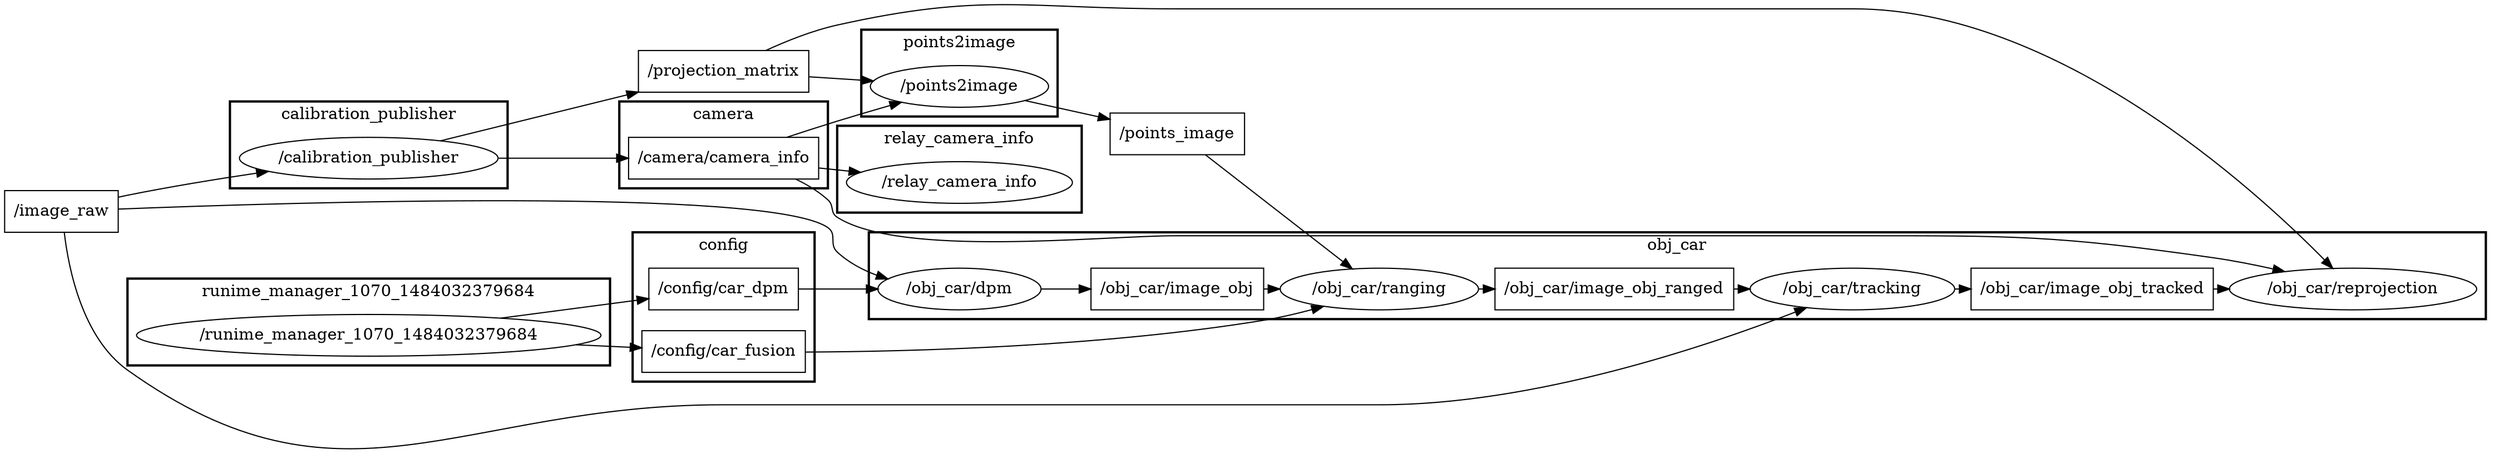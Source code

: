 digraph graphname {
	graph [bb="0,0,1764,374.73",
		compound=True,
		rank=same,
		rankdir=LR,
		ranksep=0.2
	];
	node [label="\N"];
	subgraph cluster_config {
		graph [bb="438,49.306,570,178.31",
			compound=True,
			label=config,
			lheight=0.21,
			lp="504,166.81",
			lwidth=0.49,
			rank=same,
			rankdir=LR,
			ranksep=0.2,
			style=bold
		];
		t__config_car_dpm		 [URL=topic_3A_config_car_dpm,
			height=0.5,
			label="/config/car_dpm",
			pos="504,129.31",
			shape=box,
			width=1.4861];
		t__config_car_fusion		 [URL=topic_3A_config_car_fusion,
			height=0.5,
			label="/config/car_fusion",
			pos="504,75.306",
			shape=box,
			width=1.6111];
	}
	subgraph cluster_obj_car {
		graph [bb="608,103.31,1756,178.31",
			compound=True,
			label=obj_car,
			lheight=0.21,
			lp="1182,166.81",
			lwidth=0.57,
			rank=same,
			rankdir=LR,
			ranksep=0.2,
			style=bold
		];
		t__obj_car_image_obj_tracked		 [URL=topic_3A_obj_car_image_obj_tracked,
			height=0.5,
			label="/obj_car/image_obj_tracked",
			pos="1479,129.31",
			shape=box,
			width=2.3472];
		n__obj_car_reprojection		 [URL=_obj_car_reprojection,
			height=0.5,
			label="/obj_car/reprojection",
			pos="1663,129.31",
			shape=ellipse,
			width=2.347];
		t__obj_car_image_obj_tracked -> n__obj_car_reprojection		 [penwidth=1,
			pos="e,1578.4,129.31 1563.5,129.31 1565.1,129.31 1566.6,129.31 1568.2,129.31"];
		t__obj_car_image_obj		 [URL=topic_3A_obj_car_image_obj,
			height=0.5,
			label="/obj_car/image_obj",
			pos="831,129.31",
			shape=box,
			width=1.6944];
		n__obj_car_ranging		 [URL=_obj_car_ranging,
			height=0.5,
			label="/obj_car/ranging",
			pos="975,129.31",
			shape=ellipse,
			width=1.9137];
		t__obj_car_image_obj -> n__obj_car_ranging		 [penwidth=1,
			pos="e,905.93,129.31 892.22,129.31 893.35,129.31 894.49,129.31 895.63,129.31"];
		t__obj_car_image_obj_ranged		 [URL=topic_3A_obj_car_image_obj_ranged,
			height=0.5,
			label="/obj_car/image_obj_ranged",
			pos="1141,129.31",
			shape=box,
			width=2.3056];
		n__obj_car_tracking		 [URL=_obj_car_tracking,
			height=0.5,
			label="/obj_car/tracking",
			pos="1309,129.31",
			shape=ellipse,
			width=1.9679];
		t__obj_car_image_obj_ranged -> n__obj_car_tracking		 [penwidth=1,
			pos="e,1237.7,129.31 1224,129.31 1225.2,129.31 1226.3,129.31 1227.5,129.31"];
		n__obj_car_dpm		 [URL=_obj_car_dpm,
			height=0.5,
			label="/obj_car/dpm",
			pos="674,129.31",
			shape=ellipse,
			width=1.6068];
		n__obj_car_dpm -> t__obj_car_image_obj		 [penwidth=1,
			pos="e,769.84,129.31 732.28,129.31 741.17,129.31 750.45,129.31 759.6,129.31"];
		n__obj_car_tracking -> t__obj_car_image_obj_tracked		 [penwidth=1,
			pos="e,1394.4,129.31 1380.3,129.31 1381.6,129.31 1382.9,129.31 1384.2,129.31"];
		n__obj_car_ranging -> t__obj_car_image_obj_ranged		 [penwidth=1,
			pos="e,1058,129.31 1044.1,129.31 1045.3,129.31 1046.4,129.31 1047.6,129.31"];
	}
	subgraph cluster_camera {
		graph [bb="430,216.31,578,291.31",
			compound=True,
			label=camera,
			lheight=0.21,
			lp="504,279.81",
			lwidth=0.56,
			rank=same,
			rankdir=LR,
			ranksep=0.2,
			style=bold
		];
		t__camera_camera_info		 [URL=topic_3A_camera_camera_info,
			height=0.5,
			label="/camera/camera_info",
			pos="504,242.31",
			shape=box,
			width=1.8333];
	}
	subgraph cluster_runime_manager_1070_1484032379684 {
		graph [bb="90,63.306,422,138.31",
			compound=True,
			label=runime_manager_1070_1484032379684,
			lheight=0.21,
			lp="256,126.81",
			lwidth=3.08,
			rank=same,
			rankdir=LR,
			ranksep=0.2,
			style=bold
		];
		n__runime_manager_1070_1484032379684		 [URL=_runime_manager_1070_1484032379684,
			height=0.5,
			label="/runime_manager_1070_1484032379684",
			pos="256,89.306",
			shape=ellipse,
			width=4.3691];
	}
	subgraph cluster_points2image {
		graph [bb="605,278.31,743,353.31",
			compound=True,
			label=points2image,
			lheight=0.21,
			lp="674,341.81",
			lwidth=1.03,
			rank=same,
			rankdir=LR,
			ranksep=0.2,
			style=bold
		];
		n__points2image		 [URL=_points2image,
			height=0.5,
			label="/points2image",
			pos="674,304.31",
			shape=ellipse,
			width=1.6971];
	}
	subgraph cluster_calibration_publisher {
		graph [bb="160,216.31,352,291.31",
			compound=True,
			label=calibration_publisher,
			lheight=0.21,
			lp="256,279.81",
			lwidth=1.60,
			rank=same,
			rankdir=LR,
			ranksep=0.2,
			style=bold
		];
		n__calibration_publisher		 [URL=_calibration_publisher,
			height=0.5,
			label="/calibration_publisher",
			pos="256,242.31",
			shape=ellipse,
			width=2.4373];
	}
	subgraph cluster_relay_camera_info {
		graph [bb="586,195.31,762,270.31",
			compound=True,
			label=relay_camera_info,
			lheight=0.21,
			lp="674,258.81",
			lwidth=1.43,
			rank=same,
			rankdir=LR,
			ranksep=0.2,
			style=bold
		];
		n__relay_camera_info		 [URL=_relay_camera_info,
			height=0.5,
			label="/relay_camera_info",
			pos="674,221.31",
			shape=ellipse,
			width=2.2026];
	}
	t__points_image	 [URL=topic_3A_points_image,
		height=0.5,
		label="/points_image",
		pos="831,263.31",
		shape=box,
		width=1.3056];
	t__points_image -> n__obj_car_ranging	 [penwidth=1,
		pos="e,955.6,146.67 851.15,245.23 876.2,221.6 920.18,180.09 948.16,153.69"];
	t__config_car_dpm -> n__obj_car_dpm	 [penwidth=1,
		pos="e,616.12,129.31 557.7,129.31 572.93,129.31 589.77,129.31 605.76,129.31"];
	t__config_car_fusion -> n__obj_car_ranging	 [penwidth=1,
		pos="e,935.32,114.38 562.3,74.887 638.36,75.332 776.51,79.631 892,102.31 903.03,104.47 914.65,107.69 925.55,111.15"];
	t__image_raw	 [URL=topic_3A_image_raw,
		height=0.5,
		label="/image_raw",
		pos="41,196.31",
		shape=box,
		width=1.125];
	t__image_raw -> n__obj_car_dpm	 [penwidth=1,
		pos="e,625.05,138.91 81.732,197.78 198.99,201.78 537.89,210.73 578,182.31 586.15,176.53 578.9,168.33 586,161.31 594.23,153.17 604.71,147.08 615.51,142.52"];
	t__image_raw -> n__obj_car_tracking	 [penwidth=1,
		pos="e,1276.9,113.24 42.424,178.05 44.212,147.85 52.572,87.946 90,59.306 236.16,-52.534 318.96,29.306 503,29.306 503,29.306 503,29.306 976,29.306 1085.1,29.306 1206.2,79.462 1267.6,108.73"];
	t__image_raw -> n__calibration_publisher	 [penwidth=1,
		pos="e,188.06,230.77 81.737,208.2 84.526,208.94 87.3,209.65 90,210.31 118.54,217.22 150.14,223.64 177.99,228.89"];
	t__camera_camera_info -> n__obj_car_reprojection	 [penwidth=1,
		pos="e,1615.1,144.23 552.6,224.22 561.72,219.33 570.69,213.39 578,206.31 583.43,201.05 579.65,195.4 586,191.31 677.31,132.37 721.32,175.31 830,175.31 830,175.31 830,175.31 1310,175.31 1423.2,175.31 1452.5,175.65 1564,156.31 1577.4,153.97 1591.7,150.59 1605.1,147"];
	t__camera_camera_info -> n__points2image	 [penwidth=1,
		pos="e,633.02,290.93 549.85,260.43 561.58,265.06 574.23,269.95 586,274.31 598.06,278.77 611.14,283.39 623.4,287.63"];
	t__camera_camera_info -> n__relay_camera_info	 [penwidth=1,
		pos="e,604.14,229.91 570.43,234.13 578.21,233.16 586.2,232.16 594.14,231.16"];
	t__projection_matrix	 [URL=topic_3A_projection_matrix,
		height=0.5,
		label="/projection_matrix",
		pos="504,317.31",
		shape=box,
		width=1.6389];
	t__projection_matrix -> n__obj_car_reprojection	 [penwidth=1,
		pos="e,1649.2,147.1 534.26,335.32 549.18,343.57 567.95,352.54 586,357.31 691.03,385.02 721.38,371.31 830,371.31 830,371.31 830,371.31 1310,371.31 1461.2,371.31 1594.9,217.77 1643,155.29"];
	t__projection_matrix -> n__points2image	 [penwidth=1,
		pos="e,614.82,308.81 563.29,312.8 576.58,311.77 590.82,310.67 604.5,309.61"];
	n__runime_manager_1070_1484032379684 -> t__config_car_dpm	 [penwidth=1,
		pos="e,450.37,120.75 347.2,103.97 378.1,109 411.98,114.51 440.23,119.1"];
	n__runime_manager_1070_1484032379684 -> t__config_car_fusion	 [penwidth=1,
		pos="e,445.97,78.551 397.25,81.325 410.65,80.562 423.77,79.815 435.97,79.121"];
	n__points2image -> t__points_image	 [penwidth=1,
		pos="e,783.89,275.5 720.25,292.34 736.98,287.91 756.15,282.84 773.74,278.19"];
	n__calibration_publisher -> t__camera_camera_info	 [penwidth=1,
		pos="e,437.72,242.31 344.08,242.31 371.29,242.31 401.07,242.31 427.42,242.31"];
	n__calibration_publisher -> t__projection_matrix	 [penwidth=1,
		pos="e,444.82,299.8 305.45,257.21 340.13,267.87 387.92,282.52 430,295.31 431.65,295.81 433.33,296.32 435.02,296.83"];
}
